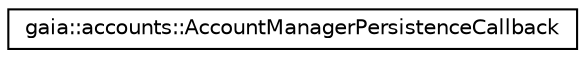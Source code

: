 digraph G
{
  edge [fontname="Helvetica",fontsize="10",labelfontname="Helvetica",labelfontsize="10"];
  node [fontname="Helvetica",fontsize="10",shape=record];
  rankdir=LR;
  Node1 [label="gaia::accounts::AccountManagerPersistenceCallback",height=0.2,width=0.4,color="black", fillcolor="white", style="filled",URL="$d2/d39/classgaia_1_1accounts_1_1_account_manager_persistence_callback.html"];
}
